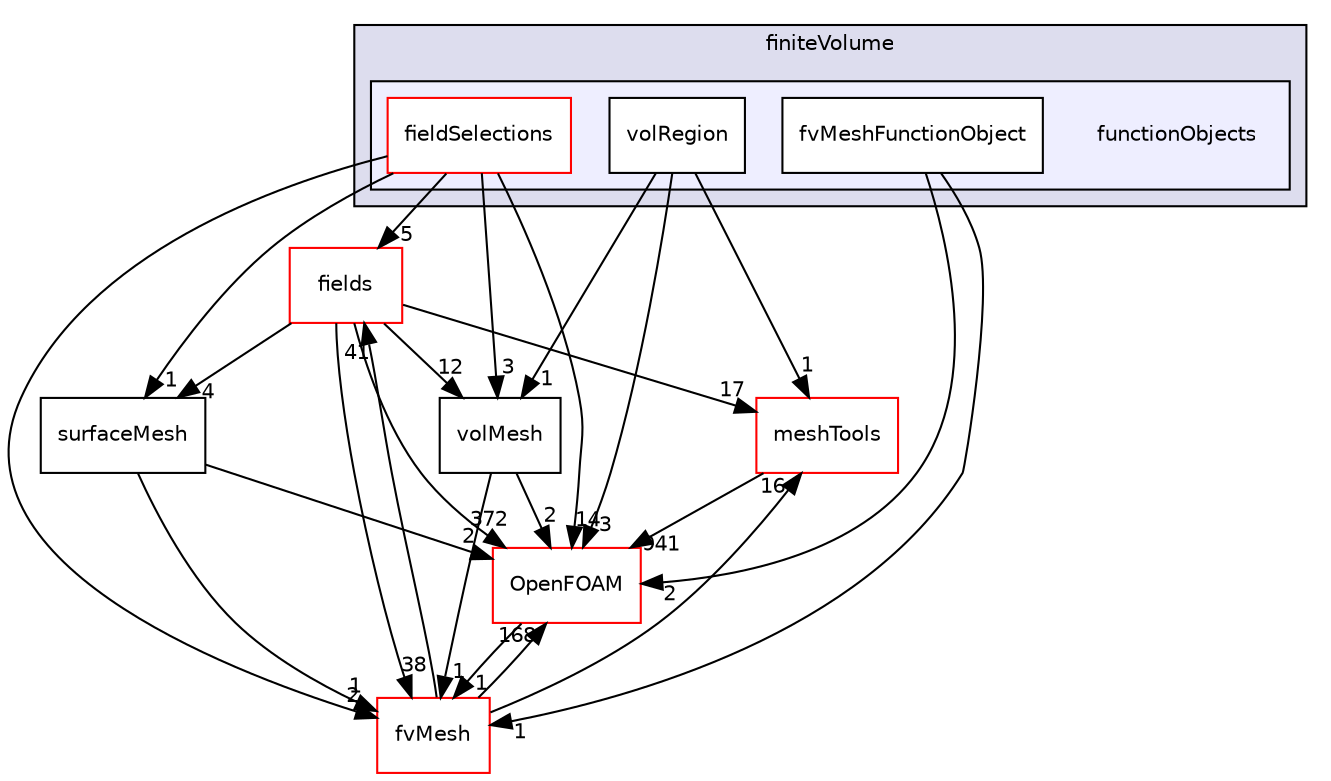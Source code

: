 digraph "src/finiteVolume/functionObjects" {
  bgcolor=transparent;
  compound=true
  node [ fontsize="10", fontname="Helvetica"];
  edge [ labelfontsize="10", labelfontname="Helvetica"];
  subgraph clusterdir_9bd15774b555cf7259a6fa18f99fe99b {
    graph [ bgcolor="#ddddee", pencolor="black", label="finiteVolume" fontname="Helvetica", fontsize="10", URL="dir_9bd15774b555cf7259a6fa18f99fe99b.html"]
  subgraph clusterdir_931437ade13f2dce9ec0e9d87e341976 {
    graph [ bgcolor="#eeeeff", pencolor="black", label="" URL="dir_931437ade13f2dce9ec0e9d87e341976.html"];
    dir_931437ade13f2dce9ec0e9d87e341976 [shape=plaintext label="functionObjects"];
    dir_1642ec77de5c1131da2ea78767feb908 [shape=box label="fieldSelections" color="red" fillcolor="white" style="filled" URL="dir_1642ec77de5c1131da2ea78767feb908.html"];
    dir_8d4058de119ae5cf1795f93aaada25e3 [shape=box label="fvMeshFunctionObject" color="black" fillcolor="white" style="filled" URL="dir_8d4058de119ae5cf1795f93aaada25e3.html"];
    dir_280faca0f6d26e70745f1e1dc119a236 [shape=box label="volRegion" color="black" fillcolor="white" style="filled" URL="dir_280faca0f6d26e70745f1e1dc119a236.html"];
  }
  }
  dir_25ab4a83a983f7bb7a38b7f63bb141b7 [shape=box label="fields" color="red" URL="dir_25ab4a83a983f7bb7a38b7f63bb141b7.html"];
  dir_ae30ad0bef50cf391b24c614251bb9fd [shape=box label="meshTools" color="red" URL="dir_ae30ad0bef50cf391b24c614251bb9fd.html"];
  dir_fdafd3b59310328ee40a940c9419d4db [shape=box label="surfaceMesh" URL="dir_fdafd3b59310328ee40a940c9419d4db.html"];
  dir_1a4209badf8dc5d7c181708103efea60 [shape=box label="volMesh" URL="dir_1a4209badf8dc5d7c181708103efea60.html"];
  dir_c382fa095c9c33d8673c0dd60aaef275 [shape=box label="fvMesh" color="red" URL="dir_c382fa095c9c33d8673c0dd60aaef275.html"];
  dir_c5473ff19b20e6ec4dfe5c310b3778a8 [shape=box label="OpenFOAM" color="red" URL="dir_c5473ff19b20e6ec4dfe5c310b3778a8.html"];
  dir_280faca0f6d26e70745f1e1dc119a236->dir_ae30ad0bef50cf391b24c614251bb9fd [headlabel="1", labeldistance=1.5 headhref="dir_001093_001949.html"];
  dir_280faca0f6d26e70745f1e1dc119a236->dir_1a4209badf8dc5d7c181708103efea60 [headlabel="1", labeldistance=1.5 headhref="dir_001093_001259.html"];
  dir_280faca0f6d26e70745f1e1dc119a236->dir_c5473ff19b20e6ec4dfe5c310b3778a8 [headlabel="3", labeldistance=1.5 headhref="dir_001093_002151.html"];
  dir_25ab4a83a983f7bb7a38b7f63bb141b7->dir_ae30ad0bef50cf391b24c614251bb9fd [headlabel="17", labeldistance=1.5 headhref="dir_000890_001949.html"];
  dir_25ab4a83a983f7bb7a38b7f63bb141b7->dir_fdafd3b59310328ee40a940c9419d4db [headlabel="4", labeldistance=1.5 headhref="dir_000890_001258.html"];
  dir_25ab4a83a983f7bb7a38b7f63bb141b7->dir_1a4209badf8dc5d7c181708103efea60 [headlabel="12", labeldistance=1.5 headhref="dir_000890_001259.html"];
  dir_25ab4a83a983f7bb7a38b7f63bb141b7->dir_c382fa095c9c33d8673c0dd60aaef275 [headlabel="38", labeldistance=1.5 headhref="dir_000890_001106.html"];
  dir_25ab4a83a983f7bb7a38b7f63bb141b7->dir_c5473ff19b20e6ec4dfe5c310b3778a8 [headlabel="372", labeldistance=1.5 headhref="dir_000890_002151.html"];
  dir_ae30ad0bef50cf391b24c614251bb9fd->dir_c5473ff19b20e6ec4dfe5c310b3778a8 [headlabel="941", labeldistance=1.5 headhref="dir_001949_002151.html"];
  dir_fdafd3b59310328ee40a940c9419d4db->dir_c382fa095c9c33d8673c0dd60aaef275 [headlabel="1", labeldistance=1.5 headhref="dir_001258_001106.html"];
  dir_fdafd3b59310328ee40a940c9419d4db->dir_c5473ff19b20e6ec4dfe5c310b3778a8 [headlabel="2", labeldistance=1.5 headhref="dir_001258_002151.html"];
  dir_1642ec77de5c1131da2ea78767feb908->dir_25ab4a83a983f7bb7a38b7f63bb141b7 [headlabel="5", labeldistance=1.5 headhref="dir_001087_000890.html"];
  dir_1642ec77de5c1131da2ea78767feb908->dir_fdafd3b59310328ee40a940c9419d4db [headlabel="1", labeldistance=1.5 headhref="dir_001087_001258.html"];
  dir_1642ec77de5c1131da2ea78767feb908->dir_1a4209badf8dc5d7c181708103efea60 [headlabel="3", labeldistance=1.5 headhref="dir_001087_001259.html"];
  dir_1642ec77de5c1131da2ea78767feb908->dir_c382fa095c9c33d8673c0dd60aaef275 [headlabel="2", labeldistance=1.5 headhref="dir_001087_001106.html"];
  dir_1642ec77de5c1131da2ea78767feb908->dir_c5473ff19b20e6ec4dfe5c310b3778a8 [headlabel="14", labeldistance=1.5 headhref="dir_001087_002151.html"];
  dir_1a4209badf8dc5d7c181708103efea60->dir_c382fa095c9c33d8673c0dd60aaef275 [headlabel="1", labeldistance=1.5 headhref="dir_001259_001106.html"];
  dir_1a4209badf8dc5d7c181708103efea60->dir_c5473ff19b20e6ec4dfe5c310b3778a8 [headlabel="2", labeldistance=1.5 headhref="dir_001259_002151.html"];
  dir_c382fa095c9c33d8673c0dd60aaef275->dir_25ab4a83a983f7bb7a38b7f63bb141b7 [headlabel="41", labeldistance=1.5 headhref="dir_001106_000890.html"];
  dir_c382fa095c9c33d8673c0dd60aaef275->dir_ae30ad0bef50cf391b24c614251bb9fd [headlabel="16", labeldistance=1.5 headhref="dir_001106_001949.html"];
  dir_c382fa095c9c33d8673c0dd60aaef275->dir_c5473ff19b20e6ec4dfe5c310b3778a8 [headlabel="168", labeldistance=1.5 headhref="dir_001106_002151.html"];
  dir_8d4058de119ae5cf1795f93aaada25e3->dir_c382fa095c9c33d8673c0dd60aaef275 [headlabel="1", labeldistance=1.5 headhref="dir_001092_001106.html"];
  dir_8d4058de119ae5cf1795f93aaada25e3->dir_c5473ff19b20e6ec4dfe5c310b3778a8 [headlabel="2", labeldistance=1.5 headhref="dir_001092_002151.html"];
  dir_c5473ff19b20e6ec4dfe5c310b3778a8->dir_c382fa095c9c33d8673c0dd60aaef275 [headlabel="1", labeldistance=1.5 headhref="dir_002151_001106.html"];
}
